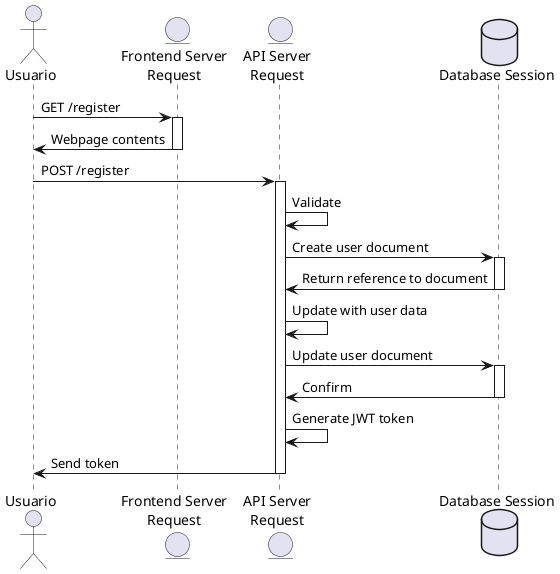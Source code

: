 @startuml sequence1

actor "Usuario" as user
entity "Frontend Server\nRequest" as fe
entity "API Server\nRequest" as api
database "Database Session" as db

user -> fe : GET /register
activate fe
fe -> user : Webpage contents
deactivate fe
user -> api : POST /register
activate api
api -> api : Validate
api -> db : Create user document
activate db
db -> api : Return reference to document
deactivate db
api -> api : Update with user data
api -> db : Update user document
activate db
db -> api : Confirm
deactivate db
api -> api : Generate JWT token
api -> user : Send token
deactivate api

@enduml